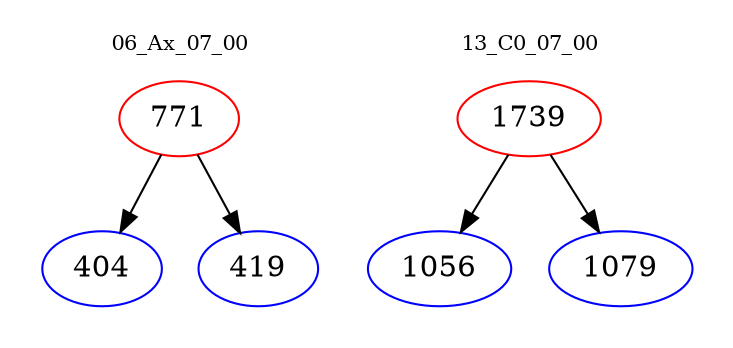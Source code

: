 digraph{
subgraph cluster_0 {
color = white
label = "06_Ax_07_00";
fontsize=10;
T0_771 [label="771", color="red"]
T0_771 -> T0_404 [color="black"]
T0_404 [label="404", color="blue"]
T0_771 -> T0_419 [color="black"]
T0_419 [label="419", color="blue"]
}
subgraph cluster_1 {
color = white
label = "13_C0_07_00";
fontsize=10;
T1_1739 [label="1739", color="red"]
T1_1739 -> T1_1056 [color="black"]
T1_1056 [label="1056", color="blue"]
T1_1739 -> T1_1079 [color="black"]
T1_1079 [label="1079", color="blue"]
}
}
